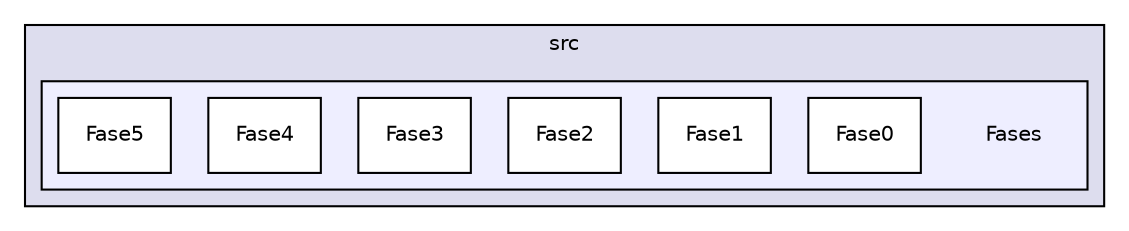 digraph "J:/SENAC/logikid3/make/src/Fases" {
  compound=true
  node [ fontsize="10", fontname="Helvetica"];
  edge [ labelfontsize="10", labelfontname="Helvetica"];
  subgraph clusterdir_d9446775b0f0a02df3c9c46c449cbd66 {
    graph [ bgcolor="#ddddee", pencolor="black", label="src" fontname="Helvetica", fontsize="10", URL="dir_d9446775b0f0a02df3c9c46c449cbd66.html"]
  subgraph clusterdir_c53e434c8d0930a45b4682e569ac45e2 {
    graph [ bgcolor="#eeeeff", pencolor="black", label="" URL="dir_c53e434c8d0930a45b4682e569ac45e2.html"];
    dir_c53e434c8d0930a45b4682e569ac45e2 [shape=plaintext label="Fases"];
    dir_e9ac87403d38d86ddc59f16edc030fb0 [shape=box label="Fase0" color="black" fillcolor="white" style="filled" URL="dir_e9ac87403d38d86ddc59f16edc030fb0.html"];
    dir_039bf7d3bcf93598445b074f92c66298 [shape=box label="Fase1" color="black" fillcolor="white" style="filled" URL="dir_039bf7d3bcf93598445b074f92c66298.html"];
    dir_2d00c873456b5114e9482a3e18f7a5f0 [shape=box label="Fase2" color="black" fillcolor="white" style="filled" URL="dir_2d00c873456b5114e9482a3e18f7a5f0.html"];
    dir_f81bc668fa7b1ba977282b1c11f290b3 [shape=box label="Fase3" color="black" fillcolor="white" style="filled" URL="dir_f81bc668fa7b1ba977282b1c11f290b3.html"];
    dir_db9205ff8d4290e1186fad8d0eb79afb [shape=box label="Fase4" color="black" fillcolor="white" style="filled" URL="dir_db9205ff8d4290e1186fad8d0eb79afb.html"];
    dir_f6d5936d97602a2451a0388bf3a19e38 [shape=box label="Fase5" color="black" fillcolor="white" style="filled" URL="dir_f6d5936d97602a2451a0388bf3a19e38.html"];
  }
  }
}
